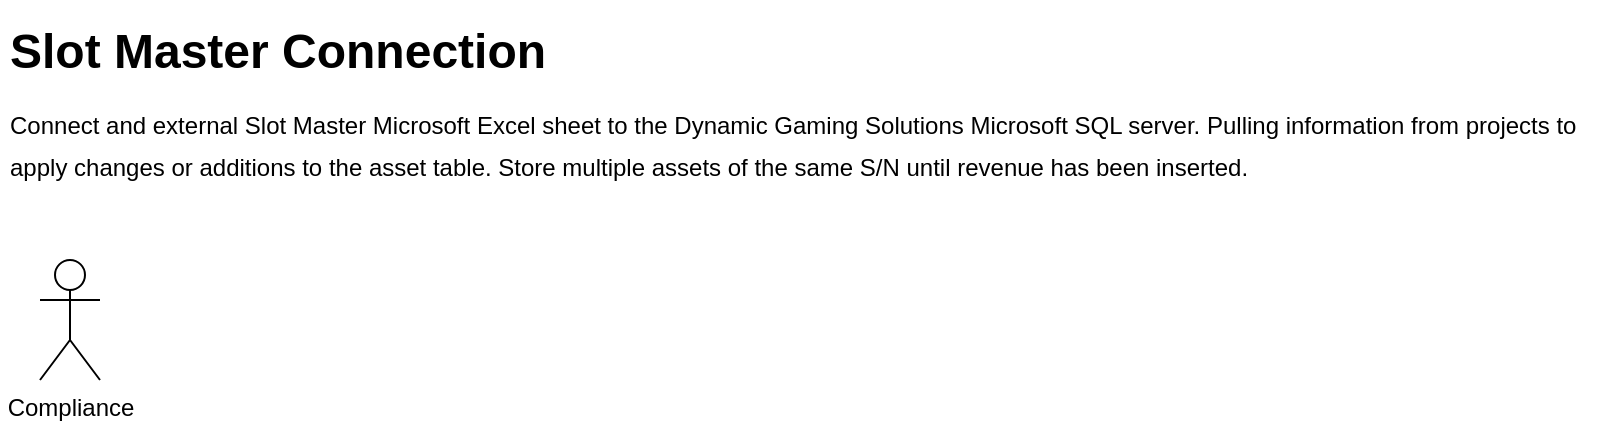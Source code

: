 <mxfile version="22.1.3" type="github">
  <diagram id="C5RBs43oDa-KdzZeNtuy" name="Page-1">
    <mxGraphModel dx="1434" dy="772" grid="1" gridSize="10" guides="1" tooltips="1" connect="1" arrows="1" fold="1" page="1" pageScale="1" pageWidth="827" pageHeight="1169" math="0" shadow="0">
      <root>
        <mxCell id="WIyWlLk6GJQsqaUBKTNV-0" />
        <mxCell id="WIyWlLk6GJQsqaUBKTNV-1" parent="WIyWlLk6GJQsqaUBKTNV-0" />
        <mxCell id="UrWYrcBueKwEf1aX-Rte-0" value="&lt;h1 style=&quot;line-height: 80%;&quot;&gt;&lt;span style=&quot;background-color: initial;&quot;&gt;Slot Master Connection&lt;/span&gt;&lt;/h1&gt;&lt;h1 style=&quot;line-height: 70%;&quot;&gt;&lt;span style=&quot;font-weight: 400;&quot;&gt;&lt;font style=&quot;font-size: 12px;&quot;&gt;Connect and external Slot Master Microsoft Excel sheet to the Dynamic Gaming Solutions Microsoft SQL server. Pulling information from projects to apply changes or additions to the asset table. Store multiple assets of the same S/N until revenue has been inserted.&amp;nbsp;&lt;/font&gt;&lt;/span&gt;&lt;/h1&gt;" style="text;html=1;strokeColor=none;fillColor=none;spacing=5;spacingTop=-20;whiteSpace=wrap;overflow=hidden;rounded=0;" vertex="1" parent="WIyWlLk6GJQsqaUBKTNV-1">
          <mxGeometry x="10" y="10" width="810" height="120" as="geometry" />
        </mxCell>
        <mxCell id="UrWYrcBueKwEf1aX-Rte-1" value="Compliance" style="shape=umlActor;verticalLabelPosition=bottom;verticalAlign=top;html=1;outlineConnect=0;" vertex="1" parent="WIyWlLk6GJQsqaUBKTNV-1">
          <mxGeometry x="30" y="130" width="30" height="60" as="geometry" />
        </mxCell>
      </root>
    </mxGraphModel>
  </diagram>
</mxfile>
